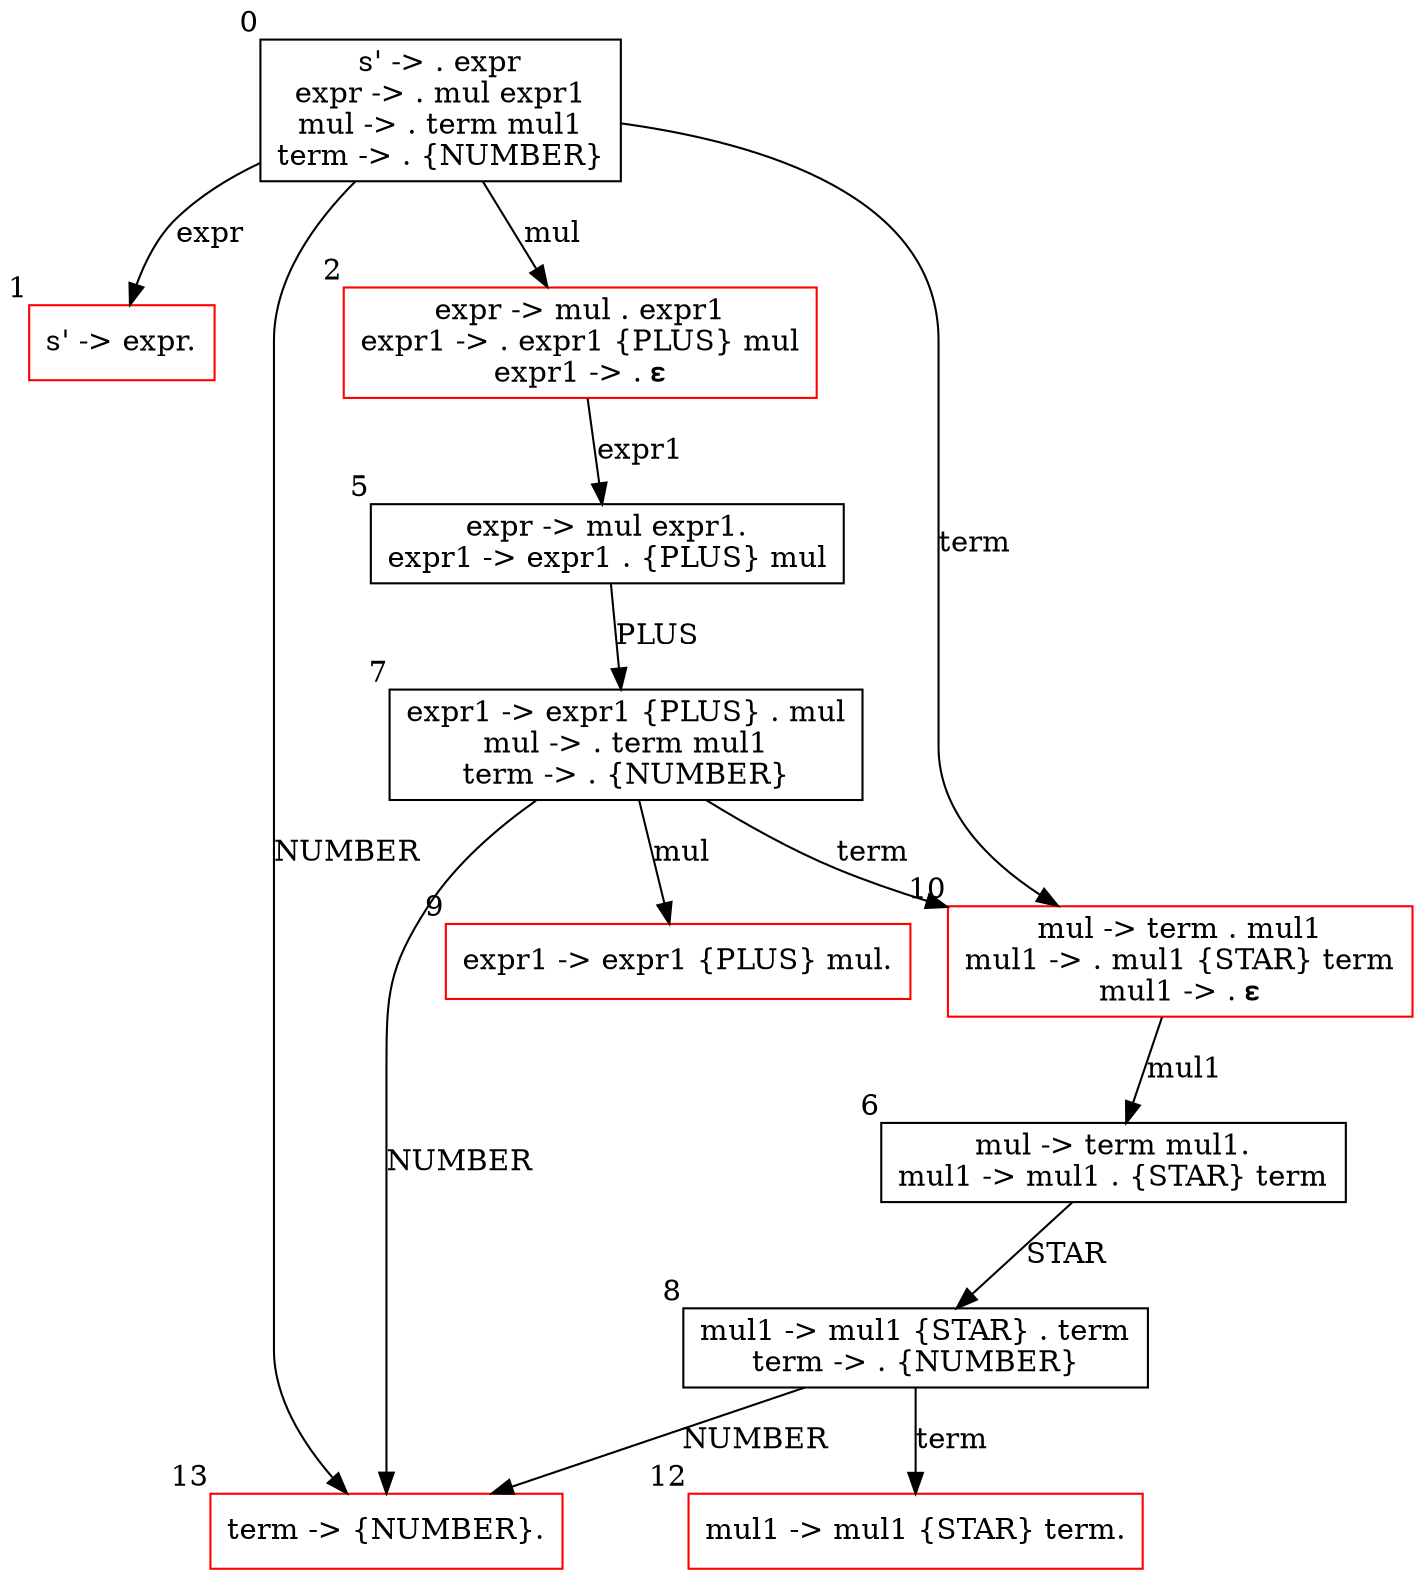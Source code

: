 digraph G{
rankdir = TD
size="100,100";
0 [shape=box xlabel="0" label="s' -> . expr\nexpr -> . mul expr1\nmul -> . term mul1\nterm -> . {NUMBER}"]
1 [color=red shape=box xlabel="1" label="s' -> expr."]
2 [color=red shape=box xlabel="2" label="expr -> mul . expr1\nexpr1 -> . expr1 {PLUS} mul\nexpr1 -> . 𝝴"]
10 [color=red shape=box xlabel="10" label="mul -> term . mul1\nmul1 -> . mul1 {STAR} term\nmul1 -> . 𝝴"]
13 [color=red shape=box xlabel="13" label="term -> {NUMBER}."]
5 [shape=box xlabel="5" label="expr -> mul expr1.\nexpr1 -> expr1 . {PLUS} mul"]
6 [shape=box xlabel="6" label="mul -> term mul1.\nmul1 -> mul1 . {STAR} term"]
7 [shape=box xlabel="7" label="expr1 -> expr1 {PLUS} . mul\nmul -> . term mul1\nterm -> . {NUMBER}"]
8 [shape=box xlabel="8" label="mul1 -> mul1 {STAR} . term\nterm -> . {NUMBER}"]
9 [color=red shape=box xlabel="9" label="expr1 -> expr1 {PLUS} mul."]
10 [color=red shape=box xlabel="10" label="mul -> term . mul1\nmul1 -> . mul1 {STAR} term\nmul1 -> . 𝝴"]
13 [color=red shape=box xlabel="13" label="term -> {NUMBER}."]
12 [color=red shape=box xlabel="12" label="mul1 -> mul1 {STAR} term."]
13 [color=red shape=box xlabel="13" label="term -> {NUMBER}."]
0 -> 1 [label="expr"]
0 -> 2 [label="mul"]
0 -> 10 [label="term"]
0 -> 13 [label="NUMBER"]
2 -> 5 [label="expr1"]
10 -> 6 [label="mul1"]
5 -> 7 [label="PLUS"]
6 -> 8 [label="STAR"]
7 -> 9 [label="mul"]
7 -> 10 [label="term"]
7 -> 13 [label="NUMBER"]
8 -> 12 [label="term"]
8 -> 13 [label="NUMBER"]
}
